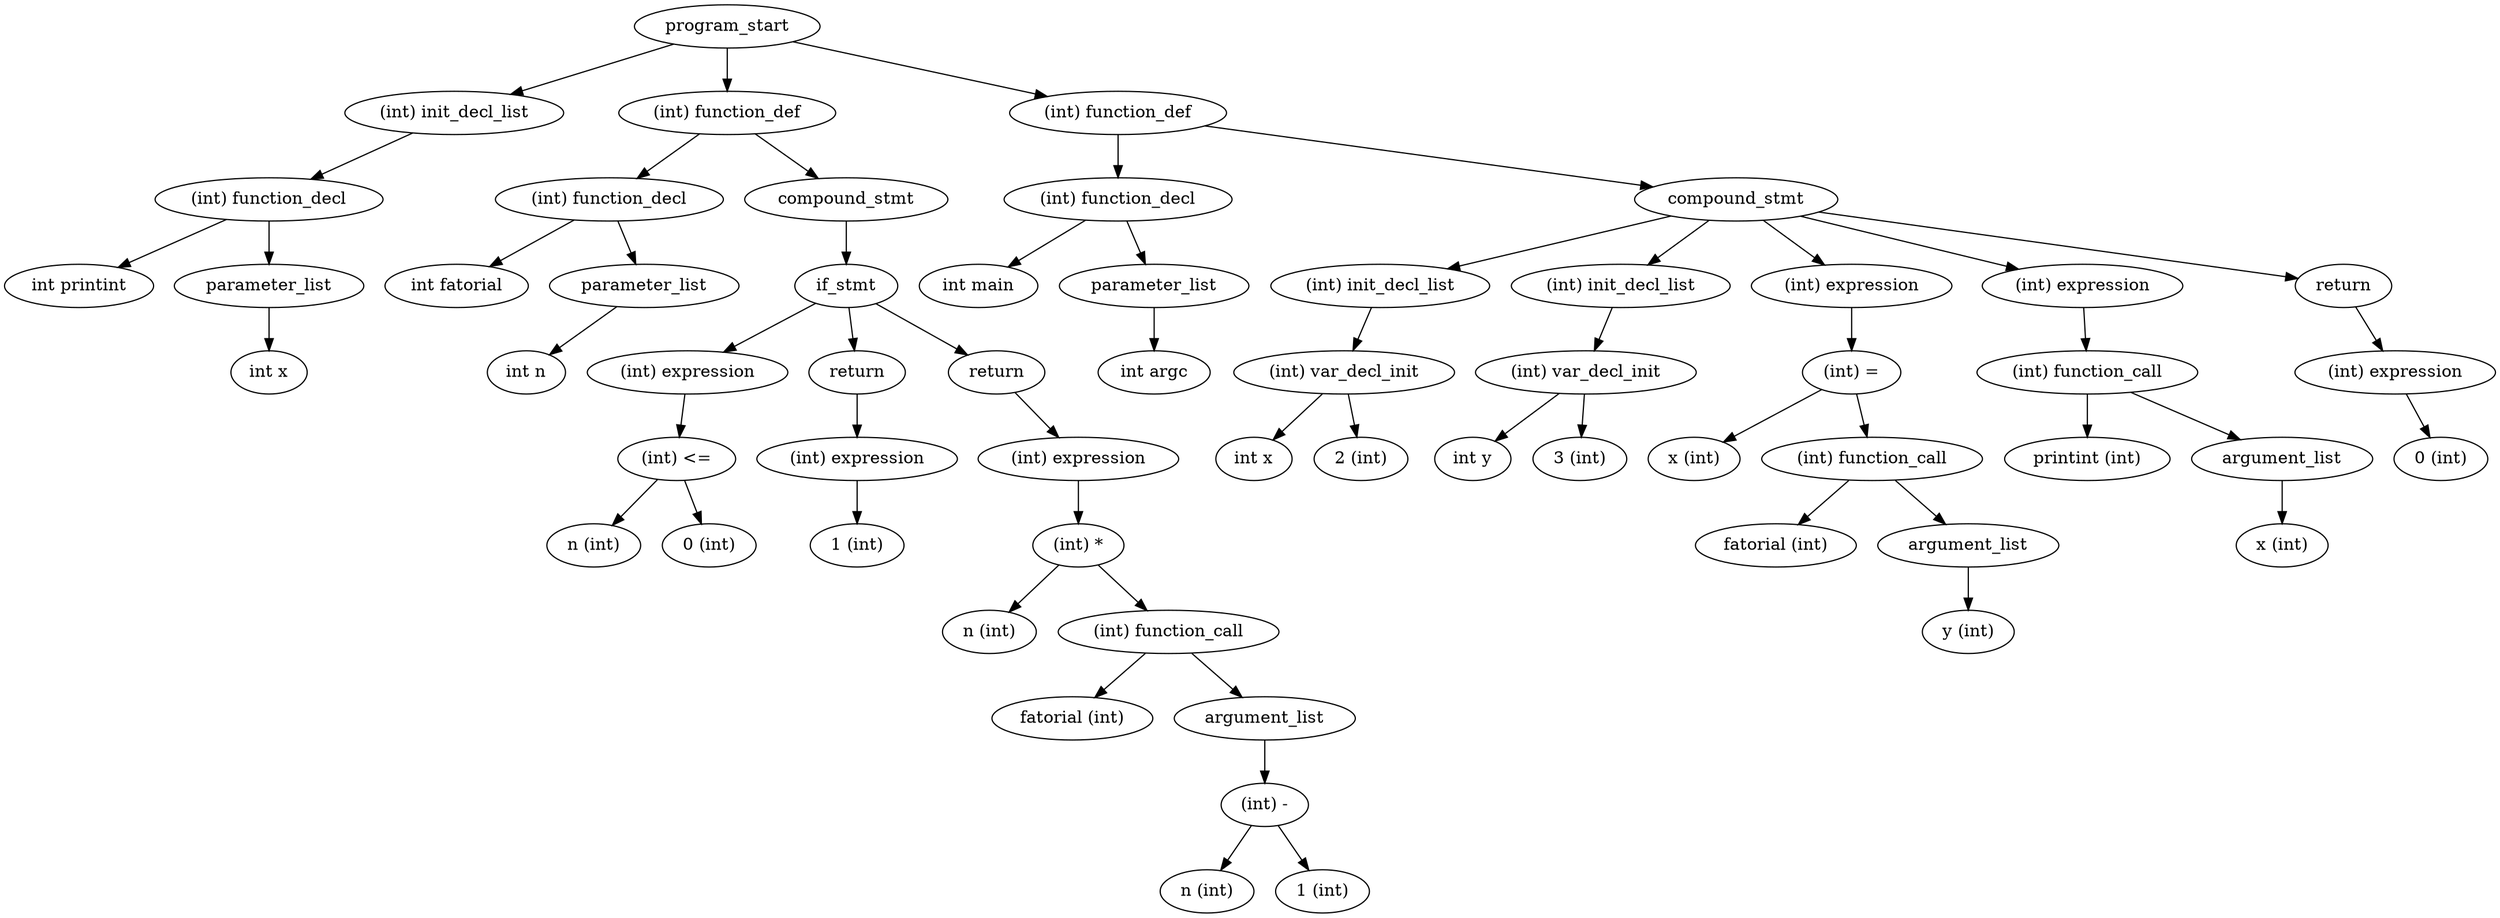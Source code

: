 digraph {
graph [ordering="out"];
node5[label="program_start"];
node4[label="(int) init_decl_list"];
node3[label="(int) function_decl"];
node0[label="int printint"];
node3 -> node0;
node2[label="parameter_list"];
node1[label="int x"];
node2 -> node1;
node3 -> node2;
node4 -> node3;
node5 -> node4;
node29[label="(int) function_def"];
node9[label="(int) function_decl"];
node6[label="int fatorial"];
node9 -> node6;
node8[label="parameter_list"];
node7[label="int n"];
node8 -> node7;
node9 -> node8;
node29 -> node9;
node28[label="compound_stmt"];
node27[label="if_stmt"];
node13[label="(int) expression"];
node12[label="(int) <="];
node10[label="n (int)"];
node12 -> node10;
node11[label="0 (int)"];
node12 -> node11;
node13 -> node12;
node27 -> node13;
node16[label="return"];
node15[label="(int) expression"];
node14[label="1 (int)"];
node15 -> node14;
node16 -> node15;
node27 -> node16;
node26[label="return"];
node25[label="(int) expression"];
node24[label="(int) *"];
node17[label="n (int)"];
node24 -> node17;
node23[label="(int) function_call"];
node18[label="fatorial (int)"];
node23 -> node18;
node22[label="argument_list"];
node21[label="(int) -"];
node19[label="n (int)"];
node21 -> node19;
node20[label="1 (int)"];
node21 -> node20;
node22 -> node21;
node23 -> node22;
node24 -> node23;
node25 -> node24;
node26 -> node25;
node27 -> node26;
node28 -> node27;
node29 -> node28;
node5 -> node29;
node58[label="(int) function_def"];
node33[label="(int) function_decl"];
node30[label="int main"];
node33 -> node30;
node32[label="parameter_list"];
node31[label="int argc"];
node32 -> node31;
node33 -> node32;
node58 -> node33;
node38[label="compound_stmt"];
node37[label="(int) init_decl_list"];
node36[label="(int) var_decl_init"];
node34[label="int x"];
node36 -> node34;
node35[label="2 (int)"];
node36 -> node35;
node37 -> node36;
node38 -> node37;
node42[label="(int) init_decl_list"];
node41[label="(int) var_decl_init"];
node39[label="int y"];
node41 -> node39;
node40[label="3 (int)"];
node41 -> node40;
node42 -> node41;
node38 -> node42;
node49[label="(int) expression"];
node48[label="(int) ="];
node43[label="x (int)"];
node48 -> node43;
node47[label="(int) function_call"];
node44[label="fatorial (int)"];
node47 -> node44;
node46[label="argument_list"];
node45[label="y (int)"];
node46 -> node45;
node47 -> node46;
node48 -> node47;
node49 -> node48;
node38 -> node49;
node54[label="(int) expression"];
node53[label="(int) function_call"];
node50[label="printint (int)"];
node53 -> node50;
node52[label="argument_list"];
node51[label="x (int)"];
node52 -> node51;
node53 -> node52;
node54 -> node53;
node38 -> node54;
node57[label="return"];
node56[label="(int) expression"];
node55[label="0 (int)"];
node56 -> node55;
node57 -> node56;
node38 -> node57;
node58 -> node38;
node5 -> node58;
}
